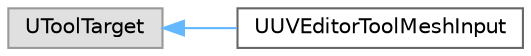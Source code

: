 digraph "Graphical Class Hierarchy"
{
 // INTERACTIVE_SVG=YES
 // LATEX_PDF_SIZE
  bgcolor="transparent";
  edge [fontname=Helvetica,fontsize=10,labelfontname=Helvetica,labelfontsize=10];
  node [fontname=Helvetica,fontsize=10,shape=box,height=0.2,width=0.4];
  rankdir="LR";
  Node0 [id="Node000000",label="UToolTarget",height=0.2,width=0.4,color="grey60", fillcolor="#E0E0E0", style="filled",tooltip=" "];
  Node0 -> Node1 [id="edge9859_Node000000_Node000001",dir="back",color="steelblue1",style="solid",tooltip=" "];
  Node1 [id="Node000001",label="UUVEditorToolMeshInput",height=0.2,width=0.4,color="grey40", fillcolor="white", style="filled",URL="$dc/d2b/classUUVEditorToolMeshInput.html",tooltip="A package of the needed information for an asset being operated on by a UV editor tool."];
}

